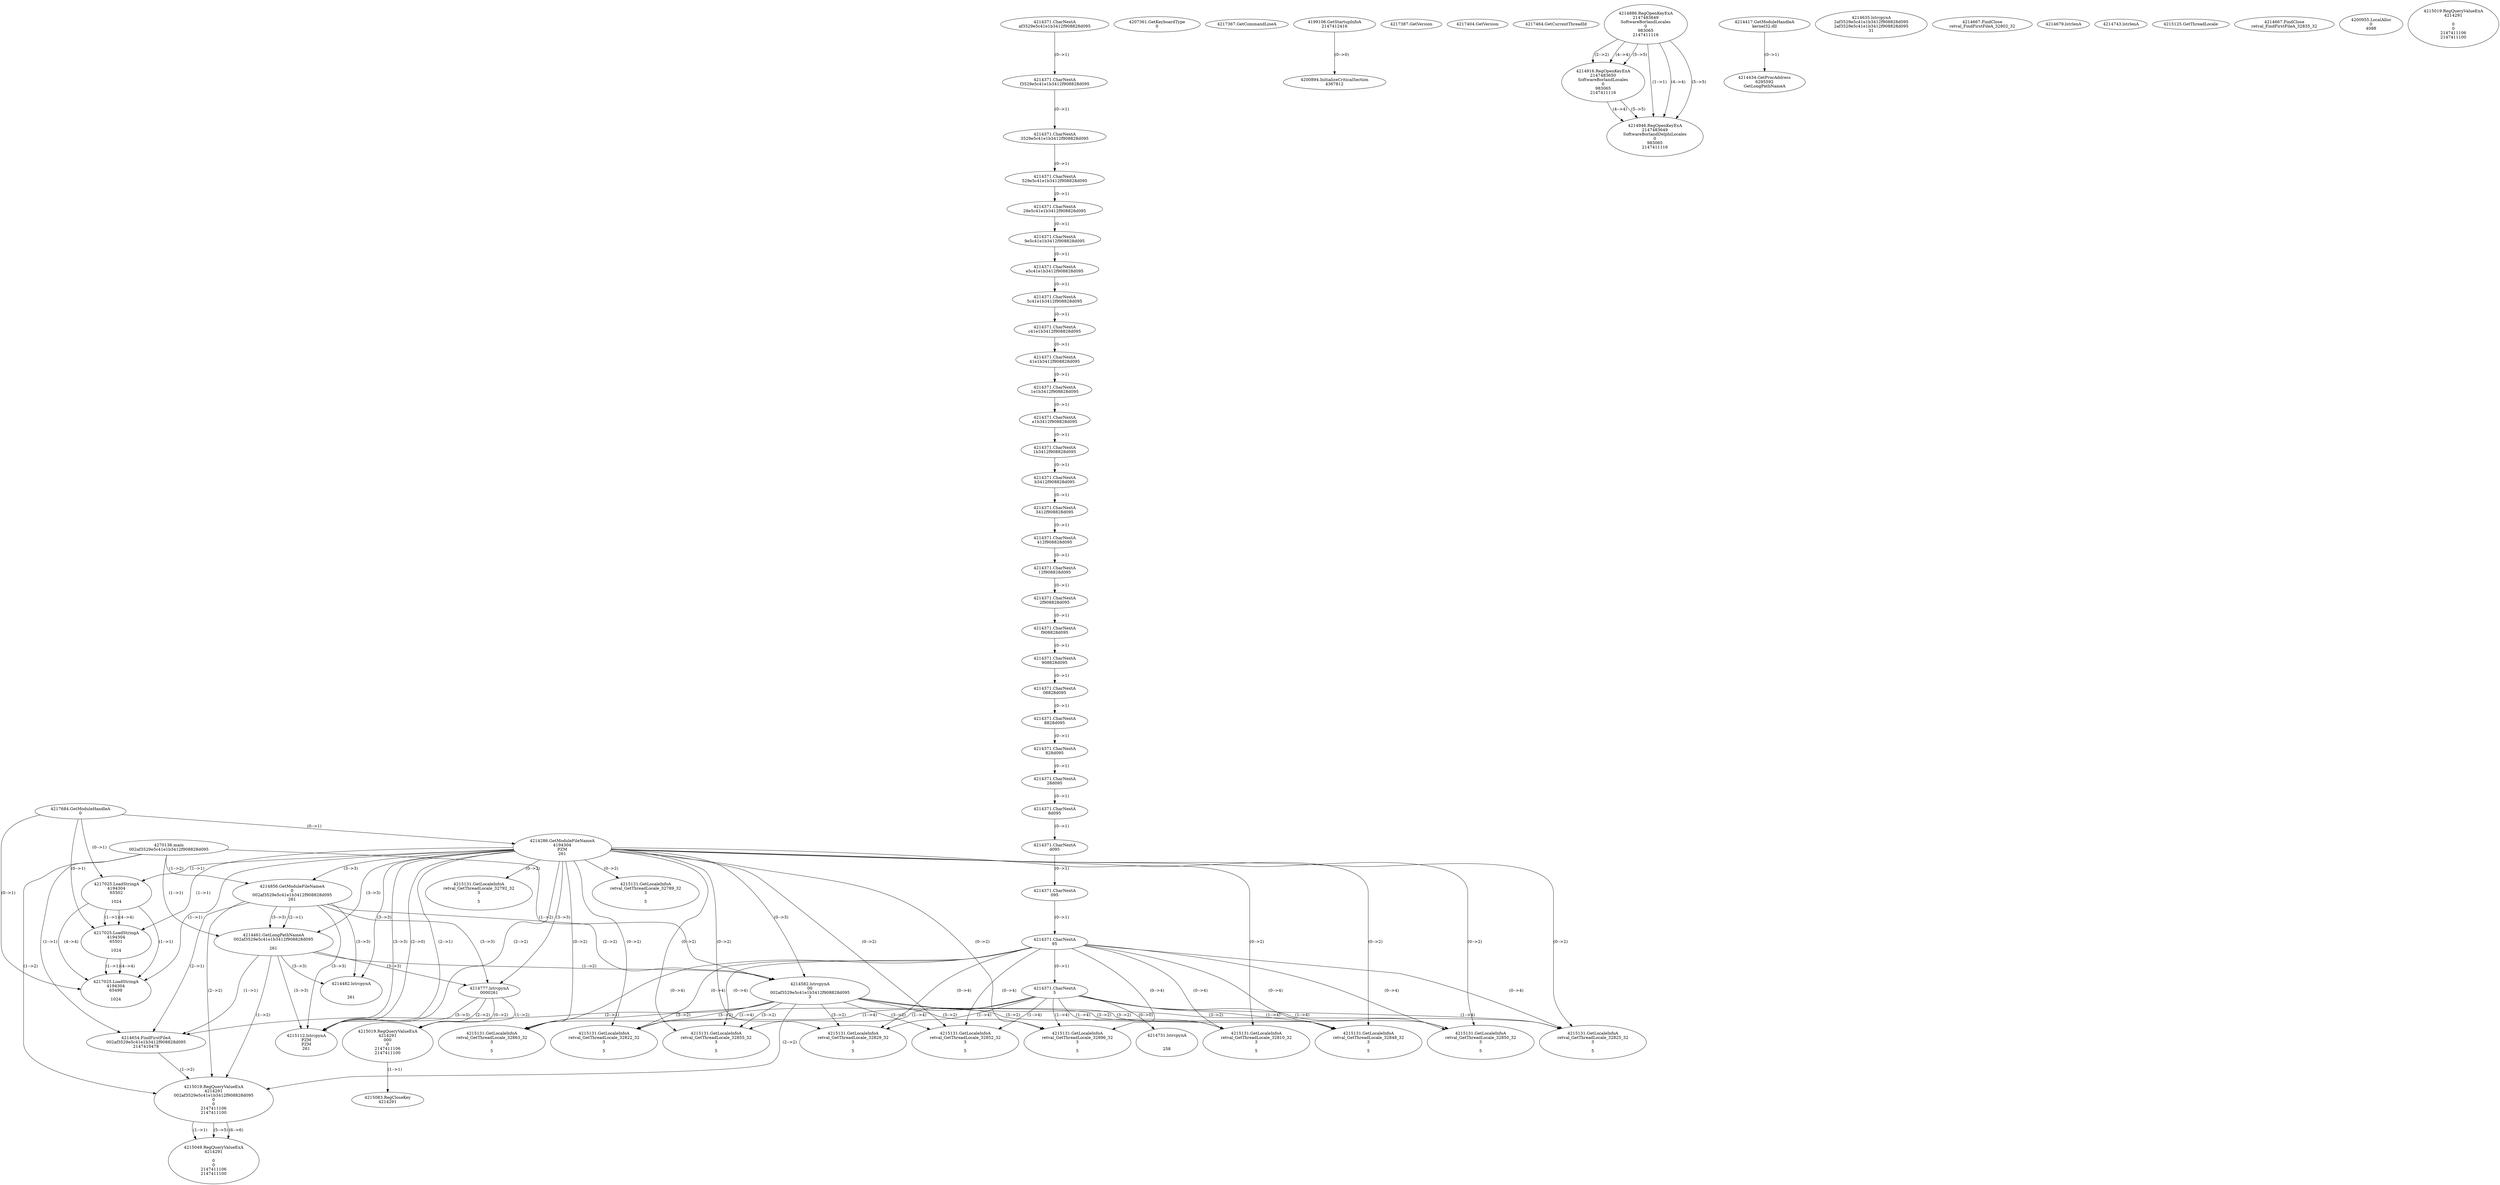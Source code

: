 // Global SCDG with merge call
digraph {
	0 [label="4270136.main
002af3529e5c41e1b3412f908828d095"]
	1 [label="4217684.GetModuleHandleA
0"]
	2 [label="4207361.GetKeyboardType
0"]
	3 [label="4217367.GetCommandLineA
"]
	4 [label="4199106.GetStartupInfoA
2147412416"]
	5 [label="4217387.GetVersion
"]
	6 [label="4217404.GetVersion
"]
	7 [label="4217464.GetCurrentThreadId
"]
	8 [label="4214286.GetModuleFileNameA
4194304
PZM
261"]
	1 -> 8 [label="(0-->1)"]
	9 [label="4214856.GetModuleFileNameA
0
002af3529e5c41e1b3412f908828d095
261"]
	0 -> 9 [label="(1-->2)"]
	8 -> 9 [label="(3-->3)"]
	10 [label="4214886.RegOpenKeyExA
2147483649
Software\Borland\Locales
0
983065
2147411116"]
	11 [label="4214916.RegOpenKeyExA
2147483650
Software\Borland\Locales
0
983065
2147411116"]
	10 -> 11 [label="(2-->2)"]
	10 -> 11 [label="(4-->4)"]
	10 -> 11 [label="(5-->5)"]
	12 [label="4214417.GetModuleHandleA
kernel32.dll"]
	13 [label="4214434.GetProcAddress
6295592
GetLongPathNameA"]
	12 -> 13 [label="(0-->1)"]
	14 [label="4214461.GetLongPathNameA
002af3529e5c41e1b3412f908828d095

261"]
	0 -> 14 [label="(1-->1)"]
	9 -> 14 [label="(2-->1)"]
	8 -> 14 [label="(3-->3)"]
	9 -> 14 [label="(3-->3)"]
	15 [label="4214582.lstrcpynA
00
002af3529e5c41e1b3412f908828d095
3"]
	0 -> 15 [label="(1-->2)"]
	9 -> 15 [label="(2-->2)"]
	14 -> 15 [label="(1-->2)"]
	8 -> 15 [label="(0-->3)"]
	16 [label="4214371.CharNextA
af3529e5c41e1b3412f908828d095"]
	17 [label="4214371.CharNextA
f3529e5c41e1b3412f908828d095"]
	16 -> 17 [label="(0-->1)"]
	18 [label="4214371.CharNextA
3529e5c41e1b3412f908828d095"]
	17 -> 18 [label="(0-->1)"]
	19 [label="4214371.CharNextA
529e5c41e1b3412f908828d095"]
	18 -> 19 [label="(0-->1)"]
	20 [label="4214371.CharNextA
29e5c41e1b3412f908828d095"]
	19 -> 20 [label="(0-->1)"]
	21 [label="4214371.CharNextA
9e5c41e1b3412f908828d095"]
	20 -> 21 [label="(0-->1)"]
	22 [label="4214371.CharNextA
e5c41e1b3412f908828d095"]
	21 -> 22 [label="(0-->1)"]
	23 [label="4214371.CharNextA
5c41e1b3412f908828d095"]
	22 -> 23 [label="(0-->1)"]
	24 [label="4214371.CharNextA
c41e1b3412f908828d095"]
	23 -> 24 [label="(0-->1)"]
	25 [label="4214371.CharNextA
41e1b3412f908828d095"]
	24 -> 25 [label="(0-->1)"]
	26 [label="4214371.CharNextA
1e1b3412f908828d095"]
	25 -> 26 [label="(0-->1)"]
	27 [label="4214371.CharNextA
e1b3412f908828d095"]
	26 -> 27 [label="(0-->1)"]
	28 [label="4214371.CharNextA
1b3412f908828d095"]
	27 -> 28 [label="(0-->1)"]
	29 [label="4214371.CharNextA
b3412f908828d095"]
	28 -> 29 [label="(0-->1)"]
	30 [label="4214371.CharNextA
3412f908828d095"]
	29 -> 30 [label="(0-->1)"]
	31 [label="4214371.CharNextA
412f908828d095"]
	30 -> 31 [label="(0-->1)"]
	32 [label="4214371.CharNextA
12f908828d095"]
	31 -> 32 [label="(0-->1)"]
	33 [label="4214371.CharNextA
2f908828d095"]
	32 -> 33 [label="(0-->1)"]
	34 [label="4214371.CharNextA
f908828d095"]
	33 -> 34 [label="(0-->1)"]
	35 [label="4214371.CharNextA
908828d095"]
	34 -> 35 [label="(0-->1)"]
	36 [label="4214371.CharNextA
08828d095"]
	35 -> 36 [label="(0-->1)"]
	37 [label="4214371.CharNextA
8828d095"]
	36 -> 37 [label="(0-->1)"]
	38 [label="4214371.CharNextA
828d095"]
	37 -> 38 [label="(0-->1)"]
	39 [label="4214371.CharNextA
28d095"]
	38 -> 39 [label="(0-->1)"]
	40 [label="4214371.CharNextA
8d095"]
	39 -> 40 [label="(0-->1)"]
	41 [label="4214371.CharNextA
d095"]
	40 -> 41 [label="(0-->1)"]
	42 [label="4214371.CharNextA
095"]
	41 -> 42 [label="(0-->1)"]
	43 [label="4214371.CharNextA
95"]
	42 -> 43 [label="(0-->1)"]
	44 [label="4214371.CharNextA
5"]
	43 -> 44 [label="(0-->1)"]
	45 [label="4214635.lstrcpynA
2af3529e5c41e1b3412f908828d095
2af3529e5c41e1b3412f908828d095
31"]
	46 [label="4214654.FindFirstFileA
002af3529e5c41e1b3412f908828d095
2147410478"]
	0 -> 46 [label="(1-->1)"]
	9 -> 46 [label="(2-->1)"]
	14 -> 46 [label="(1-->1)"]
	15 -> 46 [label="(2-->1)"]
	47 [label="4214667.FindClose
retval_FindFirstFileA_32802_32"]
	48 [label="4214679.lstrlenA
"]
	49 [label="4214731.lstrcpynA


258"]
	44 -> 49 [label="(0-->0)"]
	50 [label="4214743.lstrlenA
"]
	51 [label="4214777.lstrcpynA
00\
00\
261"]
	8 -> 51 [label="(3-->3)"]
	9 -> 51 [label="(3-->3)"]
	14 -> 51 [label="(3-->3)"]
	52 [label="4215019.RegQueryValueExA
4214291
00\
0
0
2147411106
2147411100"]
	51 -> 52 [label="(1-->2)"]
	51 -> 52 [label="(2-->2)"]
	51 -> 52 [label="(0-->2)"]
	53 [label="4215083.RegCloseKey
4214291"]
	52 -> 53 [label="(1-->1)"]
	54 [label="4215112.lstrcpynA
PZM
PZM
261"]
	8 -> 54 [label="(2-->1)"]
	8 -> 54 [label="(2-->2)"]
	8 -> 54 [label="(3-->3)"]
	9 -> 54 [label="(3-->3)"]
	14 -> 54 [label="(3-->3)"]
	51 -> 54 [label="(3-->3)"]
	8 -> 54 [label="(2-->0)"]
	55 [label="4215125.GetThreadLocale
"]
	56 [label="4215131.GetLocaleInfoA
retval_GetThreadLocale_32825_32
3

5"]
	8 -> 56 [label="(0-->2)"]
	15 -> 56 [label="(3-->2)"]
	43 -> 56 [label="(0-->4)"]
	44 -> 56 [label="(1-->4)"]
	57 [label="4217025.LoadStringA
4194304
65502

1024"]
	1 -> 57 [label="(0-->1)"]
	8 -> 57 [label="(1-->1)"]
	58 [label="4214667.FindClose
retval_FindFirstFileA_32835_32"]
	59 [label="4215131.GetLocaleInfoA
retval_GetThreadLocale_32896_32
3

5"]
	8 -> 59 [label="(0-->2)"]
	15 -> 59 [label="(3-->2)"]
	43 -> 59 [label="(0-->4)"]
	44 -> 59 [label="(1-->4)"]
	60 [label="4200894.InitializeCriticalSection
4367812"]
	4 -> 60 [label="(0-->0)"]
	61 [label="4200955.LocalAlloc
0
4088"]
	62 [label="4217025.LoadStringA
4194304
65501

1024"]
	1 -> 62 [label="(0-->1)"]
	8 -> 62 [label="(1-->1)"]
	57 -> 62 [label="(1-->1)"]
	57 -> 62 [label="(4-->4)"]
	63 [label="4217025.LoadStringA
4194304
65499

1024"]
	1 -> 63 [label="(0-->1)"]
	8 -> 63 [label="(1-->1)"]
	57 -> 63 [label="(1-->1)"]
	62 -> 63 [label="(1-->1)"]
	57 -> 63 [label="(4-->4)"]
	62 -> 63 [label="(4-->4)"]
	64 [label="4214946.RegOpenKeyExA
2147483649
Software\Borland\Delphi\Locales
0
983065
2147411116"]
	10 -> 64 [label="(1-->1)"]
	10 -> 64 [label="(4-->4)"]
	11 -> 64 [label="(4-->4)"]
	10 -> 64 [label="(5-->5)"]
	11 -> 64 [label="(5-->5)"]
	65 [label="4215019.RegQueryValueExA
4214291
002af3529e5c41e1b3412f908828d095
0
0
2147411106
2147411100"]
	0 -> 65 [label="(1-->2)"]
	9 -> 65 [label="(2-->2)"]
	14 -> 65 [label="(1-->2)"]
	15 -> 65 [label="(2-->2)"]
	46 -> 65 [label="(1-->2)"]
	66 [label="4215049.RegQueryValueExA
4214291

0
0
2147411106
2147411100"]
	65 -> 66 [label="(1-->1)"]
	65 -> 66 [label="(5-->5)"]
	65 -> 66 [label="(6-->6)"]
	67 [label="4215131.GetLocaleInfoA
retval_GetThreadLocale_32848_32
3

5"]
	8 -> 67 [label="(0-->2)"]
	15 -> 67 [label="(3-->2)"]
	43 -> 67 [label="(0-->4)"]
	44 -> 67 [label="(1-->4)"]
	68 [label="4214482.lstrcpynA


261"]
	8 -> 68 [label="(3-->3)"]
	9 -> 68 [label="(3-->3)"]
	14 -> 68 [label="(3-->3)"]
	69 [label="4215019.RegQueryValueExA
4214291

0
0
2147411106
2147411100"]
	70 [label="4215131.GetLocaleInfoA
retval_GetThreadLocale_32792_32
3

5"]
	8 -> 70 [label="(0-->2)"]
	71 [label="4215131.GetLocaleInfoA
retval_GetThreadLocale_32850_32
3

5"]
	8 -> 71 [label="(0-->2)"]
	15 -> 71 [label="(3-->2)"]
	43 -> 71 [label="(0-->4)"]
	44 -> 71 [label="(1-->4)"]
	72 [label="4215131.GetLocaleInfoA
retval_GetThreadLocale_32863_32
3

5"]
	8 -> 72 [label="(0-->2)"]
	15 -> 72 [label="(3-->2)"]
	43 -> 72 [label="(0-->4)"]
	44 -> 72 [label="(1-->4)"]
	73 [label="4215131.GetLocaleInfoA
retval_GetThreadLocale_32822_32
3

5"]
	8 -> 73 [label="(0-->2)"]
	15 -> 73 [label="(3-->2)"]
	43 -> 73 [label="(0-->4)"]
	44 -> 73 [label="(1-->4)"]
	74 [label="4215131.GetLocaleInfoA
retval_GetThreadLocale_32855_32
3

5"]
	8 -> 74 [label="(0-->2)"]
	15 -> 74 [label="(3-->2)"]
	43 -> 74 [label="(0-->4)"]
	44 -> 74 [label="(1-->4)"]
	75 [label="4215131.GetLocaleInfoA
retval_GetThreadLocale_32789_32
3

5"]
	8 -> 75 [label="(0-->2)"]
	76 [label="4215131.GetLocaleInfoA
retval_GetThreadLocale_32829_32
3

5"]
	8 -> 76 [label="(0-->2)"]
	15 -> 76 [label="(3-->2)"]
	43 -> 76 [label="(0-->4)"]
	44 -> 76 [label="(1-->4)"]
	77 [label="4215131.GetLocaleInfoA
retval_GetThreadLocale_32852_32
3

5"]
	8 -> 77 [label="(0-->2)"]
	15 -> 77 [label="(3-->2)"]
	43 -> 77 [label="(0-->4)"]
	44 -> 77 [label="(1-->4)"]
	78 [label="4215131.GetLocaleInfoA
retval_GetThreadLocale_32810_32
3

5"]
	8 -> 78 [label="(0-->2)"]
	15 -> 78 [label="(3-->2)"]
	43 -> 78 [label="(0-->4)"]
	44 -> 78 [label="(1-->4)"]
}
